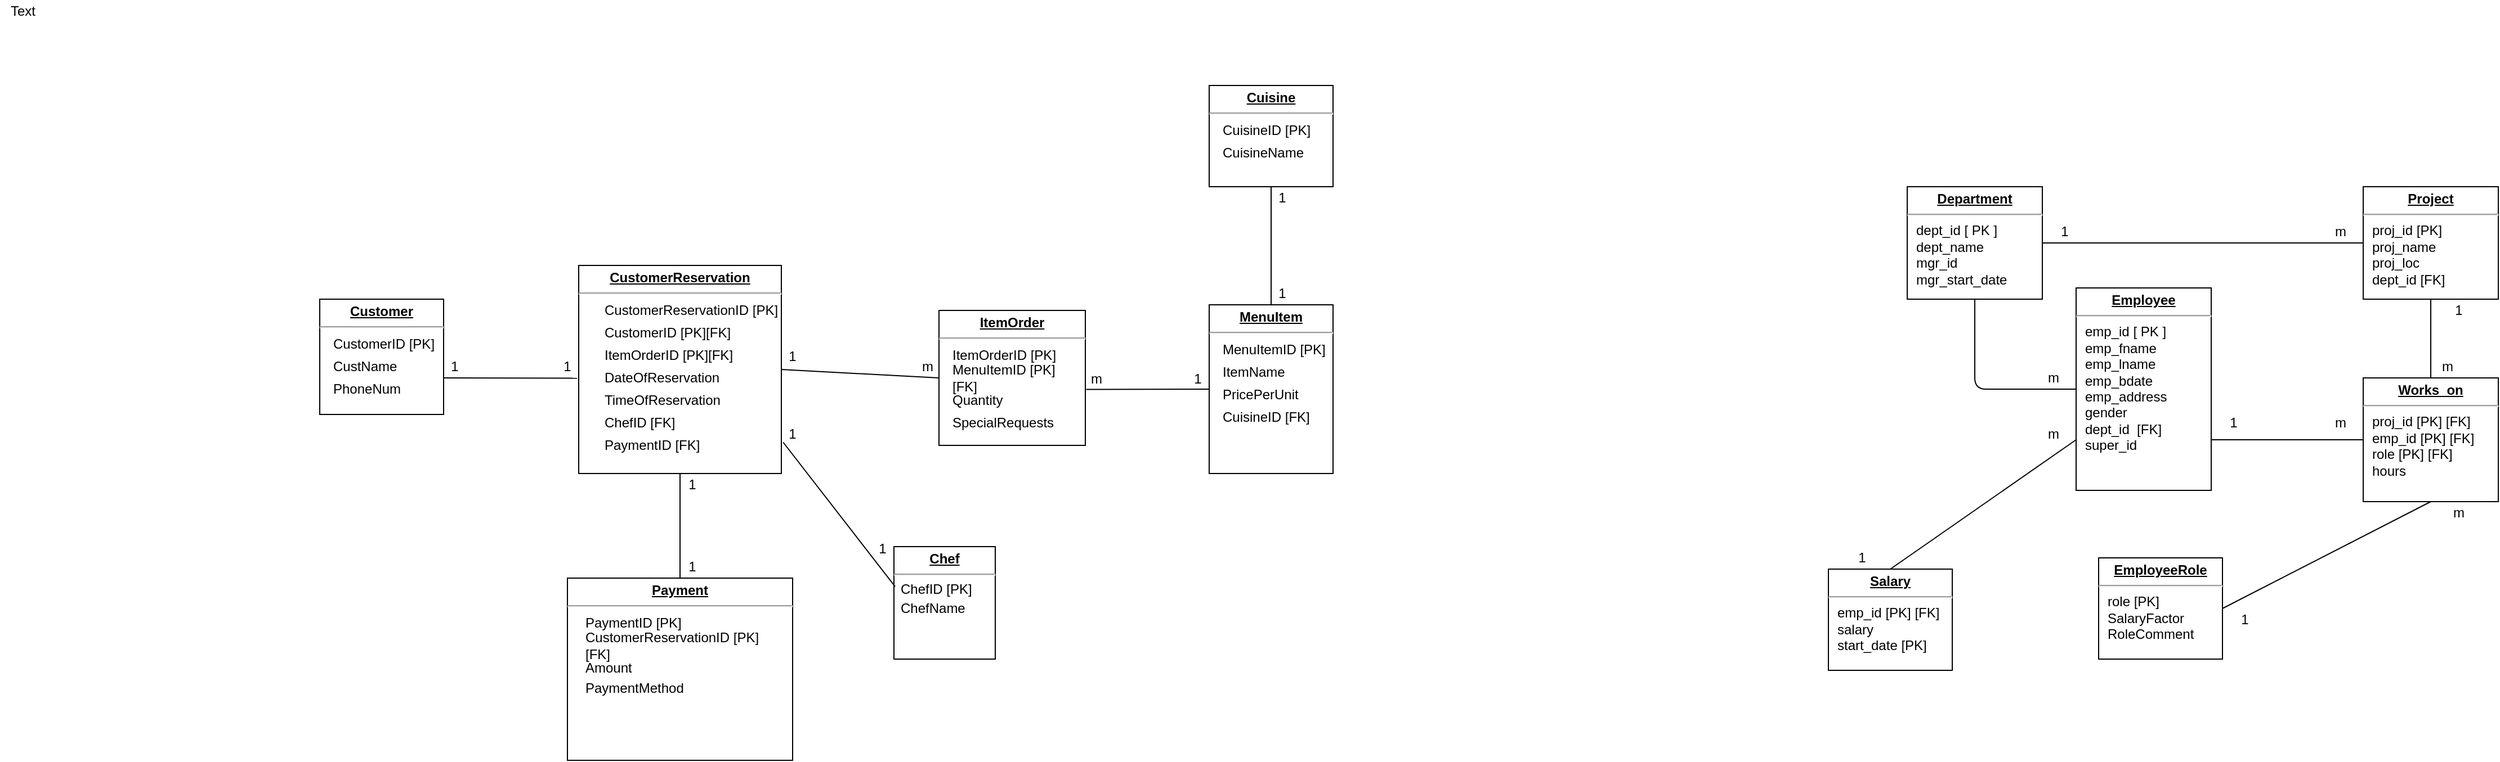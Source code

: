 <mxfile version="13.0.1" type="github">
  <diagram id="_1ddmZ8UJQTNAhh1HOOt" name="Page-1">
    <mxGraphModel dx="4116" dy="3436" grid="1" gridSize="10" guides="1" tooltips="1" connect="1" arrows="1" fold="1" page="1" pageScale="1" pageWidth="850" pageHeight="1100" math="0" shadow="0">
      <root>
        <mxCell id="0" />
        <mxCell id="1" parent="0" />
        <mxCell id="WmImGQyBANgzQe72v31L-1" value="&lt;p style=&quot;margin: 0px ; margin-top: 4px ; text-align: center ; text-decoration: underline&quot;&gt;&lt;b&gt;Employee&lt;/b&gt;&lt;br&gt;&lt;/p&gt;&lt;hr&gt;&lt;p style=&quot;margin: 0px ; margin-left: 8px&quot;&gt;emp_id [ PK ]&lt;br&gt;&lt;/p&gt;&lt;p style=&quot;margin: 0px ; margin-left: 8px&quot;&gt;emp_fname&lt;/p&gt;&lt;p style=&quot;margin: 0px ; margin-left: 8px&quot;&gt;emp_lname&lt;/p&gt;&lt;p style=&quot;margin: 0px ; margin-left: 8px&quot;&gt;emp_bdate&lt;/p&gt;&lt;p style=&quot;margin: 0px ; margin-left: 8px&quot;&gt;emp_address&lt;/p&gt;&lt;p style=&quot;margin: 0px ; margin-left: 8px&quot;&gt;gender&lt;/p&gt;&lt;p style=&quot;margin: 0px ; margin-left: 8px&quot;&gt;dept_id&amp;nbsp; [FK]&lt;br&gt;&lt;/p&gt;&lt;p style=&quot;margin: 0px ; margin-left: 8px&quot;&gt;super_id&lt;br&gt;&lt;/p&gt;" style="verticalAlign=top;align=left;overflow=fill;fontSize=12;fontFamily=Helvetica;html=1;" parent="1" vertex="1">
          <mxGeometry x="300" y="240" width="120" height="180" as="geometry" />
        </mxCell>
        <mxCell id="WmImGQyBANgzQe72v31L-2" value="&lt;p style=&quot;margin: 0px ; margin-top: 4px ; text-align: center ; text-decoration: underline&quot;&gt;&lt;b&gt;Department&lt;/b&gt;&lt;br&gt;&lt;/p&gt;&lt;hr&gt;&lt;p style=&quot;margin: 0px ; margin-left: 8px&quot;&gt;dept_id [ PK ]&lt;br&gt;&lt;/p&gt;&lt;p style=&quot;margin: 0px ; margin-left: 8px&quot;&gt;dept_name&lt;/p&gt;&lt;p style=&quot;margin: 0px ; margin-left: 8px&quot;&gt;mgr_id &lt;br&gt;&lt;/p&gt;&lt;p style=&quot;margin: 0px ; margin-left: 8px&quot;&gt;mgr_start_date&lt;br&gt;&lt;/p&gt;" style="verticalAlign=top;align=left;overflow=fill;fontSize=12;fontFamily=Helvetica;html=1;" parent="1" vertex="1">
          <mxGeometry x="150" y="150" width="120" height="100" as="geometry" />
        </mxCell>
        <mxCell id="WmImGQyBANgzQe72v31L-3" value="&lt;p style=&quot;margin: 0px ; margin-top: 4px ; text-align: center ; text-decoration: underline&quot;&gt;&lt;b&gt;Project&lt;/b&gt;&lt;br&gt;&lt;/p&gt;&lt;hr&gt;&lt;p style=&quot;margin: 0px ; margin-left: 8px&quot;&gt;proj_id [PK]&lt;br&gt;&lt;/p&gt;&lt;p style=&quot;margin: 0px ; margin-left: 8px&quot;&gt;proj_name&lt;/p&gt;&lt;p style=&quot;margin: 0px ; margin-left: 8px&quot;&gt;proj_loc&lt;/p&gt;&lt;p style=&quot;margin: 0px ; margin-left: 8px&quot;&gt;dept_id [FK]&lt;br&gt;&lt;/p&gt;" style="verticalAlign=top;align=left;overflow=fill;fontSize=12;fontFamily=Helvetica;html=1;" parent="1" vertex="1">
          <mxGeometry x="555" y="150" width="120" height="100" as="geometry" />
        </mxCell>
        <mxCell id="WmImGQyBANgzQe72v31L-4" value="&lt;p style=&quot;margin: 0px ; margin-top: 4px ; text-align: center ; text-decoration: underline&quot;&gt;&lt;b&gt;Works_on&lt;/b&gt;&lt;br&gt;&lt;/p&gt;&lt;hr&gt;&lt;p style=&quot;margin: 0px ; margin-left: 8px&quot;&gt;proj_id [PK] [FK]&lt;br&gt;&lt;/p&gt;&lt;p style=&quot;margin: 0px ; margin-left: 8px&quot;&gt;emp_id [PK] [FK]&lt;br&gt;&lt;/p&gt;&lt;p style=&quot;margin: 0px ; margin-left: 8px&quot;&gt;role [PK] [FK]&lt;br&gt;&lt;/p&gt;&lt;p style=&quot;margin: 0px ; margin-left: 8px&quot;&gt;hours&lt;br&gt;&lt;/p&gt;" style="verticalAlign=top;align=left;overflow=fill;fontSize=12;fontFamily=Helvetica;html=1;" parent="1" vertex="1">
          <mxGeometry x="555" y="320" width="120" height="110" as="geometry" />
        </mxCell>
        <mxCell id="WmImGQyBANgzQe72v31L-5" value="&lt;p style=&quot;margin: 0px ; margin-top: 4px ; text-align: center ; text-decoration: underline&quot;&gt;&lt;b&gt;Salary&lt;/b&gt;&lt;br&gt;&lt;/p&gt;&lt;hr&gt;&lt;p style=&quot;margin: 0px ; margin-left: 8px&quot;&gt;emp_id [PK] [FK]&lt;br&gt;&lt;/p&gt;&lt;p style=&quot;margin: 0px ; margin-left: 8px&quot;&gt;salary&lt;/p&gt;&lt;p style=&quot;margin: 0px ; margin-left: 8px&quot;&gt;start_date [PK]&lt;br&gt;&lt;/p&gt;" style="verticalAlign=top;align=left;overflow=fill;fontSize=12;fontFamily=Helvetica;html=1;" parent="1" vertex="1">
          <mxGeometry x="80" y="490" width="110" height="90" as="geometry" />
        </mxCell>
        <mxCell id="WmImGQyBANgzQe72v31L-10" value="&lt;p style=&quot;margin: 0px ; margin-top: 4px ; text-align: center ; text-decoration: underline&quot;&gt;&lt;b&gt;EmployeeRole&lt;/b&gt;&lt;br&gt;&lt;/p&gt;&lt;hr&gt;&lt;p style=&quot;margin: 0px ; margin-left: 8px&quot;&gt;role [PK]&lt;/p&gt;&lt;p style=&quot;margin: 0px ; margin-left: 8px&quot;&gt;SalaryFactor&lt;/p&gt;&lt;p style=&quot;margin: 0px ; margin-left: 8px&quot;&gt;RoleComment&lt;br&gt;&lt;/p&gt;&lt;p style=&quot;margin: 0px ; margin-left: 8px&quot;&gt;&lt;br&gt;&lt;/p&gt;" style="verticalAlign=top;align=left;overflow=fill;fontSize=12;fontFamily=Helvetica;html=1;" parent="1" vertex="1">
          <mxGeometry x="320" y="480" width="110" height="90" as="geometry" />
        </mxCell>
        <mxCell id="WmImGQyBANgzQe72v31L-11" value="" style="endArrow=none;html=1;exitX=0;exitY=0.5;exitDx=0;exitDy=0;entryX=0.5;entryY=1;entryDx=0;entryDy=0;" parent="1" source="WmImGQyBANgzQe72v31L-1" target="WmImGQyBANgzQe72v31L-2" edge="1">
          <mxGeometry width="50" height="50" relative="1" as="geometry">
            <mxPoint x="360" y="460" as="sourcePoint" />
            <mxPoint x="410" y="410" as="targetPoint" />
            <Array as="points">
              <mxPoint x="210" y="330" />
            </Array>
          </mxGeometry>
        </mxCell>
        <mxCell id="WmImGQyBANgzQe72v31L-12" value="" style="endArrow=none;html=1;exitX=0.5;exitY=0;exitDx=0;exitDy=0;entryX=0;entryY=0.75;entryDx=0;entryDy=0;" parent="1" source="WmImGQyBANgzQe72v31L-5" target="WmImGQyBANgzQe72v31L-1" edge="1">
          <mxGeometry width="50" height="50" relative="1" as="geometry">
            <mxPoint x="440" y="490" as="sourcePoint" />
            <mxPoint x="490" y="440" as="targetPoint" />
          </mxGeometry>
        </mxCell>
        <mxCell id="WmImGQyBANgzQe72v31L-13" value="" style="endArrow=none;html=1;entryX=0.5;entryY=0;entryDx=0;entryDy=0;exitX=0.5;exitY=1;exitDx=0;exitDy=0;" parent="1" source="WmImGQyBANgzQe72v31L-3" target="WmImGQyBANgzQe72v31L-4" edge="1">
          <mxGeometry width="50" height="50" relative="1" as="geometry">
            <mxPoint x="380" y="520" as="sourcePoint" />
            <mxPoint x="430" y="470" as="targetPoint" />
          </mxGeometry>
        </mxCell>
        <mxCell id="WmImGQyBANgzQe72v31L-14" value="" style="endArrow=none;html=1;entryX=0;entryY=0.5;entryDx=0;entryDy=0;exitX=1;exitY=0.75;exitDx=0;exitDy=0;" parent="1" source="WmImGQyBANgzQe72v31L-1" target="WmImGQyBANgzQe72v31L-4" edge="1">
          <mxGeometry width="50" height="50" relative="1" as="geometry">
            <mxPoint x="440" y="500" as="sourcePoint" />
            <mxPoint x="490" y="450" as="targetPoint" />
          </mxGeometry>
        </mxCell>
        <mxCell id="WmImGQyBANgzQe72v31L-15" value="" style="endArrow=none;html=1;entryX=0;entryY=0.5;entryDx=0;entryDy=0;exitX=1;exitY=0.5;exitDx=0;exitDy=0;" parent="1" source="WmImGQyBANgzQe72v31L-2" target="WmImGQyBANgzQe72v31L-3" edge="1">
          <mxGeometry width="50" height="50" relative="1" as="geometry">
            <mxPoint x="430" y="490" as="sourcePoint" />
            <mxPoint x="480" y="440" as="targetPoint" />
          </mxGeometry>
        </mxCell>
        <mxCell id="WmImGQyBANgzQe72v31L-16" value="" style="endArrow=none;html=1;entryX=0.5;entryY=1;entryDx=0;entryDy=0;exitX=1;exitY=0.5;exitDx=0;exitDy=0;" parent="1" source="WmImGQyBANgzQe72v31L-10" target="WmImGQyBANgzQe72v31L-4" edge="1">
          <mxGeometry width="50" height="50" relative="1" as="geometry">
            <mxPoint x="420" y="510" as="sourcePoint" />
            <mxPoint x="470" y="460" as="targetPoint" />
          </mxGeometry>
        </mxCell>
        <mxCell id="WmImGQyBANgzQe72v31L-17" value="1" style="text;html=1;strokeColor=none;fillColor=none;align=center;verticalAlign=middle;whiteSpace=wrap;rounded=0;" parent="1" vertex="1">
          <mxGeometry x="620" y="250" width="40" height="20" as="geometry" />
        </mxCell>
        <mxCell id="WmImGQyBANgzQe72v31L-18" value="m" style="text;html=1;strokeColor=none;fillColor=none;align=center;verticalAlign=middle;whiteSpace=wrap;rounded=0;" parent="1" vertex="1">
          <mxGeometry x="260" y="310" width="40" height="20" as="geometry" />
        </mxCell>
        <mxCell id="WmImGQyBANgzQe72v31L-19" value="1" style="text;html=1;strokeColor=none;fillColor=none;align=center;verticalAlign=middle;whiteSpace=wrap;rounded=0;" parent="1" vertex="1">
          <mxGeometry x="270" y="180" width="40" height="20" as="geometry" />
        </mxCell>
        <mxCell id="WmImGQyBANgzQe72v31L-20" value="m" style="text;html=1;strokeColor=none;fillColor=none;align=center;verticalAlign=middle;whiteSpace=wrap;rounded=0;" parent="1" vertex="1">
          <mxGeometry x="515" y="180" width="40" height="20" as="geometry" />
        </mxCell>
        <mxCell id="WmImGQyBANgzQe72v31L-21" value="m" style="text;html=1;strokeColor=none;fillColor=none;align=center;verticalAlign=middle;whiteSpace=wrap;rounded=0;" parent="1" vertex="1">
          <mxGeometry x="610" y="300" width="40" height="20" as="geometry" />
        </mxCell>
        <mxCell id="WmImGQyBANgzQe72v31L-22" value="1" style="text;html=1;strokeColor=none;fillColor=none;align=center;verticalAlign=middle;whiteSpace=wrap;rounded=0;" parent="1" vertex="1">
          <mxGeometry x="420" y="350" width="40" height="20" as="geometry" />
        </mxCell>
        <mxCell id="WmImGQyBANgzQe72v31L-23" value="m" style="text;html=1;strokeColor=none;fillColor=none;align=center;verticalAlign=middle;whiteSpace=wrap;rounded=0;" parent="1" vertex="1">
          <mxGeometry x="515" y="350" width="40" height="20" as="geometry" />
        </mxCell>
        <mxCell id="WmImGQyBANgzQe72v31L-24" value="1" style="text;html=1;strokeColor=none;fillColor=none;align=center;verticalAlign=middle;whiteSpace=wrap;rounded=0;" parent="1" vertex="1">
          <mxGeometry x="90" y="470" width="40" height="20" as="geometry" />
        </mxCell>
        <mxCell id="WmImGQyBANgzQe72v31L-25" value="m" style="text;html=1;strokeColor=none;fillColor=none;align=center;verticalAlign=middle;whiteSpace=wrap;rounded=0;" parent="1" vertex="1">
          <mxGeometry x="260" y="360" width="40" height="20" as="geometry" />
        </mxCell>
        <mxCell id="WmImGQyBANgzQe72v31L-27" value="1" style="text;html=1;strokeColor=none;fillColor=none;align=center;verticalAlign=middle;whiteSpace=wrap;rounded=0;" parent="1" vertex="1">
          <mxGeometry x="430" y="525" width="40" height="20" as="geometry" />
        </mxCell>
        <mxCell id="WmImGQyBANgzQe72v31L-28" value="m" style="text;html=1;strokeColor=none;fillColor=none;align=center;verticalAlign=middle;whiteSpace=wrap;rounded=0;" parent="1" vertex="1">
          <mxGeometry x="620" y="430" width="40" height="20" as="geometry" />
        </mxCell>
        <mxCell id="sIozPiCM3-K2xLX3Tk1c-1" value="&lt;p style=&quot;margin: 0px ; margin-top: 4px ; text-align: center ; text-decoration: underline&quot;&gt;&lt;b&gt;Customer&lt;/b&gt;&lt;br&gt;&lt;/p&gt;&lt;hr&gt;" style="verticalAlign=top;align=left;overflow=fill;fontSize=12;fontFamily=Helvetica;html=1;" parent="1" vertex="1">
          <mxGeometry x="-1260" y="250" width="110" height="102.5" as="geometry" />
        </mxCell>
        <mxCell id="sIozPiCM3-K2xLX3Tk1c-2" value="&lt;p style=&quot;margin: 0px ; margin-top: 4px ; text-align: center ; text-decoration: underline&quot;&gt;&lt;b&gt;CustomerReservation&lt;/b&gt;&lt;br&gt;&lt;/p&gt;&lt;hr&gt;" style="verticalAlign=top;align=left;overflow=fill;fontSize=12;fontFamily=Helvetica;html=1;" parent="1" vertex="1">
          <mxGeometry x="-1030" y="220" width="180" height="185" as="geometry" />
        </mxCell>
        <mxCell id="kG4d6YTsYBNChkI-Tu_W-1" value="&lt;p style=&quot;margin: 0px ; margin-top: 4px ; text-align: center ; text-decoration: underline&quot;&gt;&lt;b&gt;ItemOrder&lt;/b&gt;&lt;br&gt;&lt;/p&gt;&lt;hr&gt;" style="verticalAlign=top;align=left;overflow=fill;fontSize=12;fontFamily=Helvetica;html=1;" vertex="1" parent="1">
          <mxGeometry x="-710" y="260" width="130" height="120" as="geometry" />
        </mxCell>
        <mxCell id="kG4d6YTsYBNChkI-Tu_W-2" value="&lt;p style=&quot;margin: 0px ; margin-top: 4px ; text-align: center ; text-decoration: underline&quot;&gt;&lt;b&gt;MenuItem&lt;/b&gt;&lt;br&gt;&lt;/p&gt;&lt;hr&gt;" style="verticalAlign=top;align=left;overflow=fill;fontSize=12;fontFamily=Helvetica;html=1;" vertex="1" parent="1">
          <mxGeometry x="-470" y="255" width="110" height="150" as="geometry" />
        </mxCell>
        <mxCell id="kG4d6YTsYBNChkI-Tu_W-3" value="&lt;p style=&quot;margin: 0px ; margin-top: 4px ; text-align: center ; text-decoration: underline&quot;&gt;&lt;b&gt;Cuisine&lt;/b&gt;&lt;br&gt;&lt;/p&gt;&lt;hr&gt;" style="verticalAlign=top;align=left;overflow=fill;fontSize=12;fontFamily=Helvetica;html=1;" vertex="1" parent="1">
          <mxGeometry x="-470" y="60" width="110" height="90" as="geometry" />
        </mxCell>
        <mxCell id="kG4d6YTsYBNChkI-Tu_W-4" value="&lt;p style=&quot;margin: 0px ; margin-top: 4px ; text-align: center ; text-decoration: underline&quot;&gt;&lt;b&gt;Payment&lt;/b&gt;&lt;br&gt;&lt;/p&gt;&lt;hr&gt;" style="verticalAlign=top;align=left;overflow=fill;fontSize=12;fontFamily=Helvetica;html=1;" vertex="1" parent="1">
          <mxGeometry x="-1040" y="498" width="200" height="162" as="geometry" />
        </mxCell>
        <mxCell id="kG4d6YTsYBNChkI-Tu_W-32" value="&amp;nbsp;" style="text;html=1;align=center;verticalAlign=middle;resizable=0;points=[];autosize=1;" vertex="1" parent="kG4d6YTsYBNChkI-Tu_W-4">
          <mxGeometry x="62.5" y="45" width="20" height="20" as="geometry" />
        </mxCell>
        <mxCell id="kG4d6YTsYBNChkI-Tu_W-39" value="PaymentID [PK]" style="text;html=1;strokeColor=none;fillColor=none;align=left;verticalAlign=middle;whiteSpace=wrap;rounded=0;" vertex="1" parent="kG4d6YTsYBNChkI-Tu_W-4">
          <mxGeometry x="13.889" y="29" width="180.556" height="21" as="geometry" />
        </mxCell>
        <mxCell id="kG4d6YTsYBNChkI-Tu_W-47" value="CustomerReservationID [PK] [FK]" style="text;html=1;strokeColor=none;fillColor=none;align=left;verticalAlign=middle;whiteSpace=wrap;rounded=0;" vertex="1" parent="kG4d6YTsYBNChkI-Tu_W-4">
          <mxGeometry x="13.889" y="50.0" width="180.556" height="20.96" as="geometry" />
        </mxCell>
        <mxCell id="kG4d6YTsYBNChkI-Tu_W-46" value="Amount" style="text;html=1;strokeColor=none;fillColor=none;align=left;verticalAlign=middle;whiteSpace=wrap;rounded=0;" vertex="1" parent="kG4d6YTsYBNChkI-Tu_W-4">
          <mxGeometry x="13.889" y="70.96" width="180.556" height="18" as="geometry" />
        </mxCell>
        <mxCell id="kG4d6YTsYBNChkI-Tu_W-54" value="PaymentMethod" style="text;html=1;strokeColor=none;fillColor=none;align=left;verticalAlign=middle;whiteSpace=wrap;rounded=0;" vertex="1" parent="kG4d6YTsYBNChkI-Tu_W-4">
          <mxGeometry x="13.889" y="88.96" width="180.556" height="18" as="geometry" />
        </mxCell>
        <mxCell id="kG4d6YTsYBNChkI-Tu_W-6" value="&lt;div align=&quot;left&quot;&gt;CustomerID [PK]&lt;/div&gt;" style="text;html=1;strokeColor=none;fillColor=none;align=left;verticalAlign=middle;whiteSpace=wrap;rounded=0;" vertex="1" parent="1">
          <mxGeometry x="-1250" y="280" width="100" height="20" as="geometry" />
        </mxCell>
        <mxCell id="kG4d6YTsYBNChkI-Tu_W-9" value="CustName" style="text;html=1;strokeColor=none;fillColor=none;align=left;verticalAlign=middle;whiteSpace=wrap;rounded=0;" vertex="1" parent="1">
          <mxGeometry x="-1250" y="300" width="100" height="20" as="geometry" />
        </mxCell>
        <mxCell id="kG4d6YTsYBNChkI-Tu_W-10" value="PhoneNum" style="text;html=1;strokeColor=none;fillColor=none;align=left;verticalAlign=middle;whiteSpace=wrap;rounded=0;" vertex="1" parent="1">
          <mxGeometry x="-1250" y="320" width="100" height="20" as="geometry" />
        </mxCell>
        <mxCell id="kG4d6YTsYBNChkI-Tu_W-13" value="&lt;div align=&quot;left&quot;&gt;CustomerReservationID [PK]&lt;/div&gt;" style="text;html=1;strokeColor=none;fillColor=none;align=left;verticalAlign=middle;whiteSpace=wrap;rounded=0;" vertex="1" parent="1">
          <mxGeometry x="-1009.5" y="250" width="160" height="20" as="geometry" />
        </mxCell>
        <mxCell id="kG4d6YTsYBNChkI-Tu_W-14" value="&amp;nbsp;" style="text;html=1;align=center;verticalAlign=middle;resizable=0;points=[];autosize=1;" vertex="1" parent="1">
          <mxGeometry x="-574" y="490" width="20" height="20" as="geometry" />
        </mxCell>
        <mxCell id="kG4d6YTsYBNChkI-Tu_W-15" value="CustomerID [PK][FK]" style="text;html=1;strokeColor=none;fillColor=none;align=left;verticalAlign=middle;whiteSpace=wrap;rounded=0;" vertex="1" parent="1">
          <mxGeometry x="-1009.5" y="270" width="130" height="20" as="geometry" />
        </mxCell>
        <mxCell id="kG4d6YTsYBNChkI-Tu_W-16" value="&lt;div align=&quot;left&quot;&gt;MenuItemID [PK]&lt;br&gt;&lt;/div&gt;" style="text;html=1;strokeColor=none;fillColor=none;align=left;verticalAlign=middle;whiteSpace=wrap;rounded=0;" vertex="1" parent="1">
          <mxGeometry x="-460" y="285" width="130" height="20" as="geometry" />
        </mxCell>
        <mxCell id="kG4d6YTsYBNChkI-Tu_W-18" value="ItemName" style="text;html=1;strokeColor=none;fillColor=none;align=left;verticalAlign=middle;whiteSpace=wrap;rounded=0;" vertex="1" parent="1">
          <mxGeometry x="-460" y="305" width="130" height="20" as="geometry" />
        </mxCell>
        <mxCell id="kG4d6YTsYBNChkI-Tu_W-19" value="ItemOrderID [PK]" style="text;html=1;strokeColor=none;fillColor=none;align=left;verticalAlign=middle;whiteSpace=wrap;rounded=0;" vertex="1" parent="1">
          <mxGeometry x="-700" y="290" width="130" height="20" as="geometry" />
        </mxCell>
        <mxCell id="kG4d6YTsYBNChkI-Tu_W-20" value="MenuItemID [PK][FK]" style="text;html=1;strokeColor=none;fillColor=none;align=left;verticalAlign=middle;whiteSpace=wrap;rounded=0;" vertex="1" parent="1">
          <mxGeometry x="-700" y="310" width="110" height="20" as="geometry" />
        </mxCell>
        <mxCell id="kG4d6YTsYBNChkI-Tu_W-21" value="&amp;nbsp; " style="text;html=1;align=center;verticalAlign=middle;resizable=0;points=[];autosize=1;" vertex="1" parent="1">
          <mxGeometry x="-220" y="588" width="20" height="20" as="geometry" />
        </mxCell>
        <mxCell id="kG4d6YTsYBNChkI-Tu_W-22" value="Quantity" style="text;html=1;strokeColor=none;fillColor=none;align=left;verticalAlign=middle;whiteSpace=wrap;rounded=0;" vertex="1" parent="1">
          <mxGeometry x="-700" y="330" width="130" height="20" as="geometry" />
        </mxCell>
        <mxCell id="kG4d6YTsYBNChkI-Tu_W-23" value="ItemOrderID [PK][FK]" style="text;html=1;strokeColor=none;fillColor=none;align=left;verticalAlign=middle;whiteSpace=wrap;rounded=0;" vertex="1" parent="1">
          <mxGeometry x="-1009.5" y="290" width="130" height="20" as="geometry" />
        </mxCell>
        <mxCell id="kG4d6YTsYBNChkI-Tu_W-24" value="PricePerUnit" style="text;html=1;strokeColor=none;fillColor=none;align=left;verticalAlign=middle;whiteSpace=wrap;rounded=0;" vertex="1" parent="1">
          <mxGeometry x="-460" y="325" width="130" height="20" as="geometry" />
        </mxCell>
        <mxCell id="kG4d6YTsYBNChkI-Tu_W-25" value="CuisineID [FK]" style="text;html=1;strokeColor=none;fillColor=none;align=left;verticalAlign=middle;whiteSpace=wrap;rounded=0;" vertex="1" parent="1">
          <mxGeometry x="-460" y="345" width="130" height="20" as="geometry" />
        </mxCell>
        <mxCell id="kG4d6YTsYBNChkI-Tu_W-28" value="SpecialRequests" style="text;html=1;strokeColor=none;fillColor=none;align=left;verticalAlign=middle;whiteSpace=wrap;rounded=0;" vertex="1" parent="1">
          <mxGeometry x="-700" y="350" width="130" height="20" as="geometry" />
        </mxCell>
        <mxCell id="kG4d6YTsYBNChkI-Tu_W-29" value="CuisineID [PK]" style="text;html=1;strokeColor=none;fillColor=none;align=left;verticalAlign=middle;whiteSpace=wrap;rounded=0;" vertex="1" parent="1">
          <mxGeometry x="-460" y="90" width="130" height="20" as="geometry" />
        </mxCell>
        <mxCell id="kG4d6YTsYBNChkI-Tu_W-30" value="CuisineName" style="text;html=1;strokeColor=none;fillColor=none;align=left;verticalAlign=middle;whiteSpace=wrap;rounded=0;" vertex="1" parent="1">
          <mxGeometry x="-460" y="110" width="130" height="20" as="geometry" />
        </mxCell>
        <mxCell id="kG4d6YTsYBNChkI-Tu_W-33" value="&amp;nbsp;" style="text;html=1;align=center;verticalAlign=middle;resizable=0;points=[];autosize=1;" vertex="1" parent="1">
          <mxGeometry x="-679" y="153" width="20" height="20" as="geometry" />
        </mxCell>
        <mxCell id="kG4d6YTsYBNChkI-Tu_W-34" value="" style="endArrow=none;html=1;entryX=0.5;entryY=1;entryDx=0;entryDy=0;exitX=0.5;exitY=0;exitDx=0;exitDy=0;" edge="1" parent="1" source="kG4d6YTsYBNChkI-Tu_W-2" target="kG4d6YTsYBNChkI-Tu_W-3">
          <mxGeometry width="50" height="50" relative="1" as="geometry">
            <mxPoint x="-420" y="240" as="sourcePoint" />
            <mxPoint x="-370" y="190" as="targetPoint" />
          </mxGeometry>
        </mxCell>
        <mxCell id="kG4d6YTsYBNChkI-Tu_W-35" value="" style="endArrow=none;html=1;entryX=0;entryY=0.5;entryDx=0;entryDy=0;exitX=1.006;exitY=0.585;exitDx=0;exitDy=0;exitPerimeter=0;" edge="1" parent="1" source="kG4d6YTsYBNChkI-Tu_W-1" target="kG4d6YTsYBNChkI-Tu_W-2">
          <mxGeometry width="50" height="50" relative="1" as="geometry">
            <mxPoint x="-600" y="510" as="sourcePoint" />
            <mxPoint x="-550" y="460" as="targetPoint" />
          </mxGeometry>
        </mxCell>
        <mxCell id="kG4d6YTsYBNChkI-Tu_W-36" value="" style="endArrow=none;html=1;entryX=0;entryY=0.5;entryDx=0;entryDy=0;exitX=1;exitY=0.5;exitDx=0;exitDy=0;" edge="1" parent="1" source="sIozPiCM3-K2xLX3Tk1c-2" target="kG4d6YTsYBNChkI-Tu_W-1">
          <mxGeometry width="50" height="50" relative="1" as="geometry">
            <mxPoint x="-810" y="410" as="sourcePoint" />
            <mxPoint x="-760" y="360" as="targetPoint" />
          </mxGeometry>
        </mxCell>
        <mxCell id="kG4d6YTsYBNChkI-Tu_W-37" value="" style="endArrow=none;html=1;entryX=-0.008;entryY=0.542;entryDx=0;entryDy=0;entryPerimeter=0;exitX=1;exitY=0;exitDx=0;exitDy=0;" edge="1" parent="1" source="kG4d6YTsYBNChkI-Tu_W-10" target="sIozPiCM3-K2xLX3Tk1c-2">
          <mxGeometry width="50" height="50" relative="1" as="geometry">
            <mxPoint x="-1070" y="320" as="sourcePoint" />
            <mxPoint x="-1060" y="340" as="targetPoint" />
          </mxGeometry>
        </mxCell>
        <mxCell id="kG4d6YTsYBNChkI-Tu_W-56" value="" style="endArrow=none;html=1;entryX=0.5;entryY=1;entryDx=0;entryDy=0;exitX=0.5;exitY=0;exitDx=0;exitDy=0;" edge="1" parent="1" source="kG4d6YTsYBNChkI-Tu_W-4" target="sIozPiCM3-K2xLX3Tk1c-2">
          <mxGeometry width="50" height="50" relative="1" as="geometry">
            <mxPoint x="-1100" y="550" as="sourcePoint" />
            <mxPoint x="-1050" y="500" as="targetPoint" />
          </mxGeometry>
        </mxCell>
        <mxCell id="kG4d6YTsYBNChkI-Tu_W-58" value="&amp;nbsp; " style="text;html=1;align=center;verticalAlign=middle;resizable=0;points=[];autosize=1;" vertex="1" parent="1">
          <mxGeometry x="-734" y="442" width="20" height="20" as="geometry" />
        </mxCell>
        <mxCell id="kG4d6YTsYBNChkI-Tu_W-59" value="DateOfReservation" style="text;html=1;strokeColor=none;fillColor=none;align=left;verticalAlign=middle;whiteSpace=wrap;rounded=0;" vertex="1" parent="1">
          <mxGeometry x="-1009.5" y="310" width="130" height="20" as="geometry" />
        </mxCell>
        <mxCell id="kG4d6YTsYBNChkI-Tu_W-60" value="TimeOfReservation" style="text;html=1;strokeColor=none;fillColor=none;align=left;verticalAlign=middle;whiteSpace=wrap;rounded=0;" vertex="1" parent="1">
          <mxGeometry x="-1009.5" y="330" width="130" height="20" as="geometry" />
        </mxCell>
        <mxCell id="kG4d6YTsYBNChkI-Tu_W-61" value="ChefID [FK]" style="text;html=1;strokeColor=none;fillColor=none;align=left;verticalAlign=middle;whiteSpace=wrap;rounded=0;" vertex="1" parent="1">
          <mxGeometry x="-1009.5" y="350" width="130" height="20" as="geometry" />
        </mxCell>
        <mxCell id="kG4d6YTsYBNChkI-Tu_W-68" value="&lt;p style=&quot;margin: 0px ; margin-top: 4px ; text-align: center ; text-decoration: underline&quot;&gt;&lt;b&gt;Chef&lt;/b&gt;&lt;br&gt;&lt;/p&gt;&lt;hr&gt;" style="verticalAlign=top;align=left;overflow=fill;fontSize=12;fontFamily=Helvetica;html=1;" vertex="1" parent="1">
          <mxGeometry x="-750" y="470" width="90" height="100" as="geometry" />
        </mxCell>
        <mxCell id="kG4d6YTsYBNChkI-Tu_W-69" value="&amp;nbsp;" style="text;html=1;align=center;verticalAlign=middle;resizable=0;points=[];autosize=1;" vertex="1" parent="kG4d6YTsYBNChkI-Tu_W-68">
          <mxGeometry x="28.125" y="27.778" width="20" height="20" as="geometry" />
        </mxCell>
        <mxCell id="kG4d6YTsYBNChkI-Tu_W-70" value="ChefID [PK]" style="text;html=1;strokeColor=none;fillColor=none;align=left;verticalAlign=middle;whiteSpace=wrap;rounded=0;" vertex="1" parent="kG4d6YTsYBNChkI-Tu_W-68">
          <mxGeometry x="4.375" y="31.301" width="81.25" height="12.963" as="geometry" />
        </mxCell>
        <mxCell id="kG4d6YTsYBNChkI-Tu_W-71" value="ChefName" style="text;html=1;strokeColor=none;fillColor=none;align=left;verticalAlign=middle;whiteSpace=wrap;rounded=0;" vertex="1" parent="kG4d6YTsYBNChkI-Tu_W-68">
          <mxGeometry x="4.379" y="48.631" width="81.25" height="12.938" as="geometry" />
        </mxCell>
        <mxCell id="kG4d6YTsYBNChkI-Tu_W-79" value="" style="endArrow=none;html=1;entryX=0.012;entryY=0.356;entryDx=0;entryDy=0;entryPerimeter=0;exitX=1.009;exitY=0.85;exitDx=0;exitDy=0;exitPerimeter=0;" edge="1" parent="1" source="sIozPiCM3-K2xLX3Tk1c-2" target="kG4d6YTsYBNChkI-Tu_W-68">
          <mxGeometry width="50" height="50" relative="1" as="geometry">
            <mxPoint x="-844" y="369" as="sourcePoint" />
            <mxPoint x="-500" y="480" as="targetPoint" />
          </mxGeometry>
        </mxCell>
        <mxCell id="kG4d6YTsYBNChkI-Tu_W-82" value="&amp;nbsp;" style="text;html=1;align=center;verticalAlign=middle;resizable=0;points=[];autosize=1;" vertex="1" parent="1">
          <mxGeometry x="-1091" y="452" width="20" height="20" as="geometry" />
        </mxCell>
        <mxCell id="kG4d6YTsYBNChkI-Tu_W-83" value="PaymentID [FK]" style="text;html=1;strokeColor=none;fillColor=none;align=left;verticalAlign=middle;whiteSpace=wrap;rounded=0;" vertex="1" parent="1">
          <mxGeometry x="-1009.5" y="370" width="130" height="20" as="geometry" />
        </mxCell>
        <mxCell id="kG4d6YTsYBNChkI-Tu_W-85" value="&amp;nbsp;" style="text;html=1;align=center;verticalAlign=middle;resizable=0;points=[];autosize=1;" vertex="1" parent="1">
          <mxGeometry x="-730" y="52" width="20" height="20" as="geometry" />
        </mxCell>
        <mxCell id="kG4d6YTsYBNChkI-Tu_W-86" value="&amp;nbsp;&amp;nbsp; " style="text;html=1;align=center;verticalAlign=middle;resizable=0;points=[];autosize=1;" vertex="1" parent="1">
          <mxGeometry x="-470" y="558" width="20" height="20" as="geometry" />
        </mxCell>
        <mxCell id="kG4d6YTsYBNChkI-Tu_W-87" value="1" style="text;html=1;strokeColor=none;fillColor=none;align=center;verticalAlign=middle;whiteSpace=wrap;rounded=0;" vertex="1" parent="1">
          <mxGeometry x="-1160" y="300" width="40" height="20" as="geometry" />
        </mxCell>
        <mxCell id="kG4d6YTsYBNChkI-Tu_W-88" value="1" style="text;html=1;strokeColor=none;fillColor=none;align=center;verticalAlign=middle;whiteSpace=wrap;rounded=0;" vertex="1" parent="1">
          <mxGeometry x="-1060" y="300" width="40" height="20" as="geometry" />
        </mxCell>
        <mxCell id="kG4d6YTsYBNChkI-Tu_W-89" value="&amp;nbsp;&amp;nbsp;&amp;nbsp; " style="text;html=1;align=center;verticalAlign=middle;resizable=0;points=[];autosize=1;" vertex="1" parent="1">
          <mxGeometry x="-1053" y="281" width="30" height="20" as="geometry" />
        </mxCell>
        <mxCell id="kG4d6YTsYBNChkI-Tu_W-90" value="1" style="text;html=1;strokeColor=none;fillColor=none;align=center;verticalAlign=middle;whiteSpace=wrap;rounded=0;" vertex="1" parent="1">
          <mxGeometry x="-949.5" y="405" width="40" height="20" as="geometry" />
        </mxCell>
        <mxCell id="kG4d6YTsYBNChkI-Tu_W-91" value="1" style="text;html=1;strokeColor=none;fillColor=none;align=center;verticalAlign=middle;whiteSpace=wrap;rounded=0;" vertex="1" parent="1">
          <mxGeometry x="-949.5" y="478" width="40" height="20" as="geometry" />
        </mxCell>
        <mxCell id="kG4d6YTsYBNChkI-Tu_W-92" value="1" style="text;html=1;strokeColor=none;fillColor=none;align=center;verticalAlign=middle;whiteSpace=wrap;rounded=0;" vertex="1" parent="1">
          <mxGeometry x="-860" y="360" width="40" height="20" as="geometry" />
        </mxCell>
        <mxCell id="kG4d6YTsYBNChkI-Tu_W-93" value="1" style="text;html=1;strokeColor=none;fillColor=none;align=center;verticalAlign=middle;whiteSpace=wrap;rounded=0;" vertex="1" parent="1">
          <mxGeometry x="-780" y="462" width="40" height="20" as="geometry" />
        </mxCell>
        <mxCell id="kG4d6YTsYBNChkI-Tu_W-94" value="1" style="text;html=1;strokeColor=none;fillColor=none;align=center;verticalAlign=middle;whiteSpace=wrap;rounded=0;" vertex="1" parent="1">
          <mxGeometry x="-860" y="291.25" width="40" height="20" as="geometry" />
        </mxCell>
        <mxCell id="kG4d6YTsYBNChkI-Tu_W-95" value="m" style="text;html=1;strokeColor=none;fillColor=none;align=center;verticalAlign=middle;whiteSpace=wrap;rounded=0;" vertex="1" parent="1">
          <mxGeometry x="-740" y="300" width="40" height="20" as="geometry" />
        </mxCell>
        <mxCell id="kG4d6YTsYBNChkI-Tu_W-96" value="&amp;nbsp;" style="text;html=1;align=center;verticalAlign=middle;resizable=0;points=[];autosize=1;" vertex="1" parent="1">
          <mxGeometry x="-737" y="371" width="20" height="20" as="geometry" />
        </mxCell>
        <mxCell id="kG4d6YTsYBNChkI-Tu_W-97" value="1" style="text;html=1;strokeColor=none;fillColor=none;align=center;verticalAlign=middle;whiteSpace=wrap;rounded=0;" vertex="1" parent="1">
          <mxGeometry x="-500" y="311.25" width="40" height="20" as="geometry" />
        </mxCell>
        <mxCell id="kG4d6YTsYBNChkI-Tu_W-98" value="m" style="text;html=1;strokeColor=none;fillColor=none;align=center;verticalAlign=middle;whiteSpace=wrap;rounded=0;" vertex="1" parent="1">
          <mxGeometry x="-590" y="311.25" width="40" height="20" as="geometry" />
        </mxCell>
        <mxCell id="kG4d6YTsYBNChkI-Tu_W-99" value="1" style="text;html=1;strokeColor=none;fillColor=none;align=center;verticalAlign=middle;whiteSpace=wrap;rounded=0;" vertex="1" parent="1">
          <mxGeometry x="-425" y="150" width="40" height="20" as="geometry" />
        </mxCell>
        <mxCell id="kG4d6YTsYBNChkI-Tu_W-100" value="1" style="text;html=1;strokeColor=none;fillColor=none;align=center;verticalAlign=middle;whiteSpace=wrap;rounded=0;" vertex="1" parent="1">
          <mxGeometry x="-425" y="235" width="40" height="20" as="geometry" />
        </mxCell>
        <mxCell id="kG4d6YTsYBNChkI-Tu_W-101" value="Text" style="text;html=1;align=center;verticalAlign=middle;resizable=0;points=[];autosize=1;" vertex="1" parent="1">
          <mxGeometry x="-1544" y="-16" width="40" height="20" as="geometry" />
        </mxCell>
      </root>
    </mxGraphModel>
  </diagram>
</mxfile>

